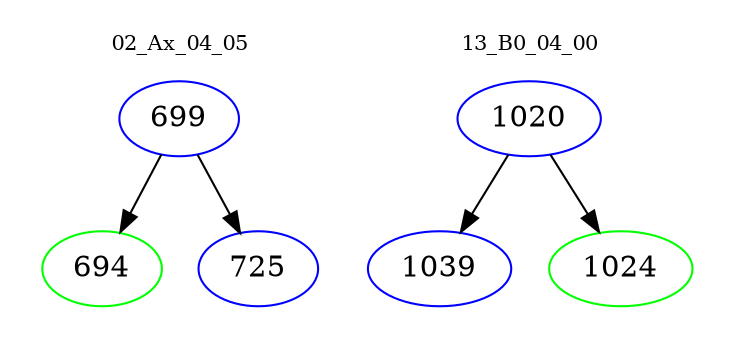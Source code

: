 digraph{
subgraph cluster_0 {
color = white
label = "02_Ax_04_05";
fontsize=10;
T0_699 [label="699", color="blue"]
T0_699 -> T0_694 [color="black"]
T0_694 [label="694", color="green"]
T0_699 -> T0_725 [color="black"]
T0_725 [label="725", color="blue"]
}
subgraph cluster_1 {
color = white
label = "13_B0_04_00";
fontsize=10;
T1_1020 [label="1020", color="blue"]
T1_1020 -> T1_1039 [color="black"]
T1_1039 [label="1039", color="blue"]
T1_1020 -> T1_1024 [color="black"]
T1_1024 [label="1024", color="green"]
}
}
